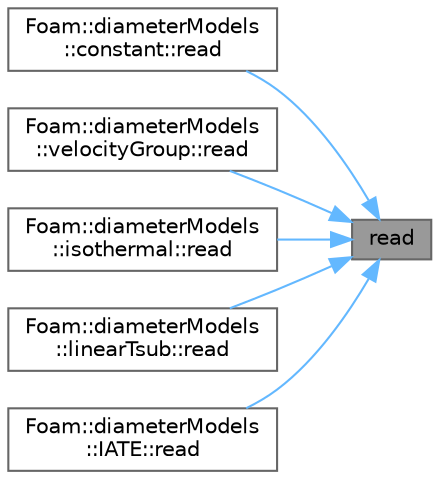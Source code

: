 digraph "read"
{
 // LATEX_PDF_SIZE
  bgcolor="transparent";
  edge [fontname=Helvetica,fontsize=10,labelfontname=Helvetica,labelfontsize=10];
  node [fontname=Helvetica,fontsize=10,shape=box,height=0.2,width=0.4];
  rankdir="RL";
  Node1 [id="Node000001",label="read",height=0.2,width=0.4,color="gray40", fillcolor="grey60", style="filled", fontcolor="black",tooltip=" "];
  Node1 -> Node2 [id="edge1_Node000001_Node000002",dir="back",color="steelblue1",style="solid",tooltip=" "];
  Node2 [id="Node000002",label="Foam::diameterModels\l::constant::read",height=0.2,width=0.4,color="grey40", fillcolor="white", style="filled",URL="$classFoam_1_1diameterModels_1_1constant.html#a62354669a3f4a92b30d5a11484b68945",tooltip=" "];
  Node1 -> Node3 [id="edge2_Node000001_Node000003",dir="back",color="steelblue1",style="solid",tooltip=" "];
  Node3 [id="Node000003",label="Foam::diameterModels\l::velocityGroup::read",height=0.2,width=0.4,color="grey40", fillcolor="white", style="filled",URL="$classFoam_1_1diameterModels_1_1velocityGroup.html#a62354669a3f4a92b30d5a11484b68945",tooltip=" "];
  Node1 -> Node4 [id="edge3_Node000001_Node000004",dir="back",color="steelblue1",style="solid",tooltip=" "];
  Node4 [id="Node000004",label="Foam::diameterModels\l::isothermal::read",height=0.2,width=0.4,color="grey40", fillcolor="white", style="filled",URL="$classFoam_1_1diameterModels_1_1isothermal.html#ab24ab31fc06a9e08f21a370a3644132c",tooltip=" "];
  Node1 -> Node5 [id="edge4_Node000001_Node000005",dir="back",color="steelblue1",style="solid",tooltip=" "];
  Node5 [id="Node000005",label="Foam::diameterModels\l::linearTsub::read",height=0.2,width=0.4,color="grey40", fillcolor="white", style="filled",URL="$classFoam_1_1diameterModels_1_1linearTsub.html#ab24ab31fc06a9e08f21a370a3644132c",tooltip=" "];
  Node1 -> Node6 [id="edge5_Node000001_Node000006",dir="back",color="steelblue1",style="solid",tooltip=" "];
  Node6 [id="Node000006",label="Foam::diameterModels\l::IATE::read",height=0.2,width=0.4,color="grey40", fillcolor="white", style="filled",URL="$classFoam_1_1diameterModels_1_1IATE.html#ab24ab31fc06a9e08f21a370a3644132c",tooltip=" "];
}
